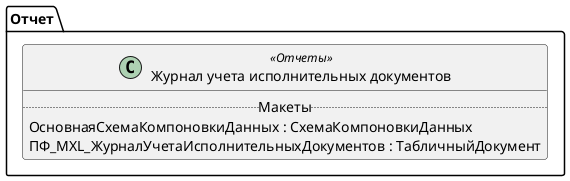 ﻿@startuml ЖурналУчетаИсполнительныхДокументов
'!include templates.wsd
'..\include templates.wsd
class Отчет.ЖурналУчетаИсполнительныхДокументов as "Журнал учета исполнительных документов" <<Отчеты>>
{
..Макеты..
ОсновнаяСхемаКомпоновкиДанных : СхемаКомпоновкиДанных
ПФ_MXL_ЖурналУчетаИсполнительныхДокументов : ТабличныйДокумент
}
@enduml
